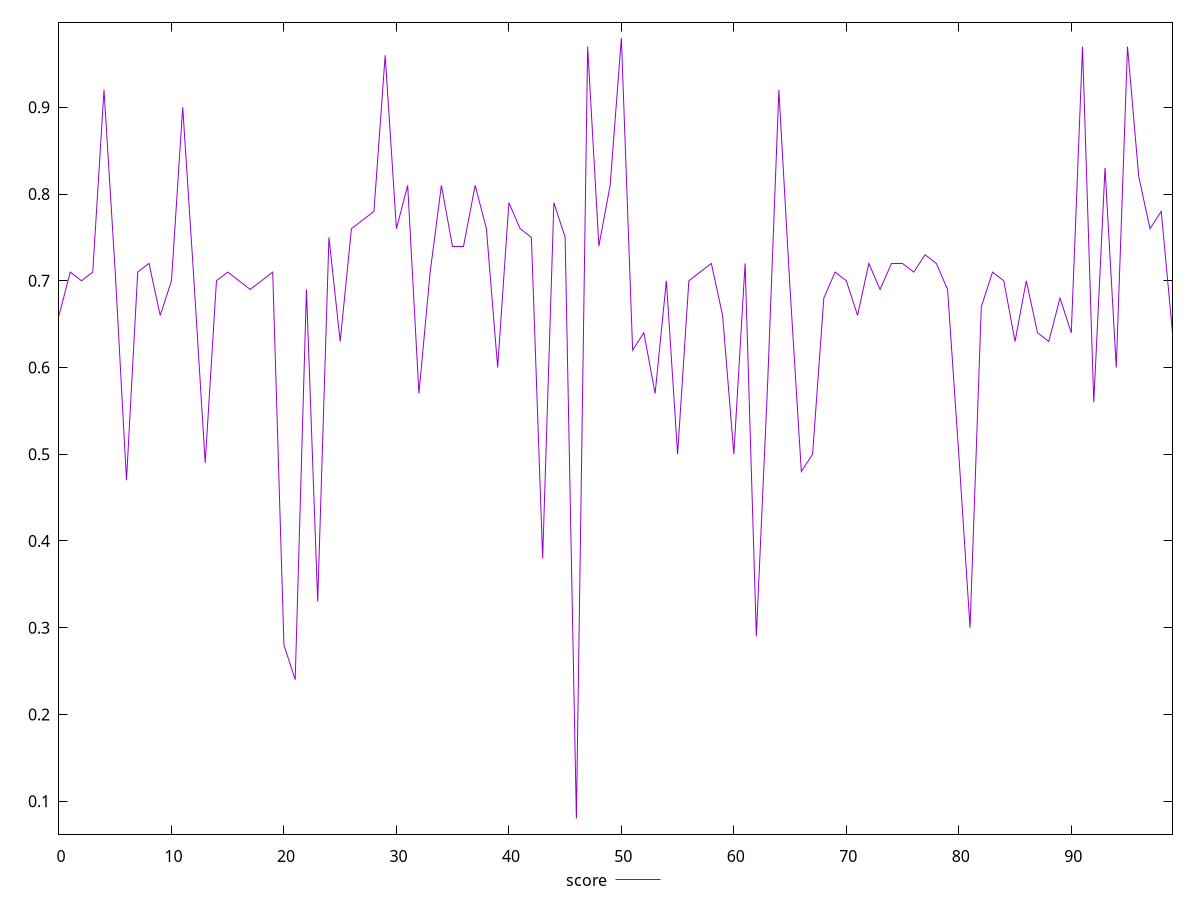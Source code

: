 reset

$score <<EOF
0 0.66
1 0.71
2 0.7
3 0.71
4 0.92
5 0.71
6 0.47
7 0.71
8 0.72
9 0.66
10 0.7
11 0.9
12 0.7
13 0.49
14 0.7
15 0.71
16 0.7
17 0.69
18 0.7
19 0.71
20 0.28
21 0.24
22 0.69
23 0.33
24 0.75
25 0.63
26 0.76
27 0.77
28 0.78
29 0.96
30 0.76
31 0.81
32 0.57
33 0.71
34 0.81
35 0.74
36 0.74
37 0.81
38 0.76
39 0.6
40 0.79
41 0.76
42 0.75
43 0.38
44 0.79
45 0.75
46 0.08
47 0.97
48 0.74
49 0.81
50 0.98
51 0.62
52 0.64
53 0.57
54 0.7
55 0.5
56 0.7
57 0.71
58 0.72
59 0.66
60 0.5
61 0.72
62 0.29
63 0.58
64 0.92
65 0.69
66 0.48
67 0.5
68 0.68
69 0.71
70 0.7
71 0.66
72 0.72
73 0.69
74 0.72
75 0.72
76 0.71
77 0.73
78 0.72
79 0.69
80 0.5
81 0.3
82 0.67
83 0.71
84 0.7
85 0.63
86 0.7
87 0.64
88 0.63
89 0.68
90 0.64
91 0.97
92 0.56
93 0.83
94 0.6
95 0.97
96 0.82
97 0.76
98 0.78
99 0.64
EOF

set key outside below
set xrange [0:99]
set yrange [0.062:0.998]
set trange [0.062:0.998]
set terminal svg size 640, 500 enhanced background rgb 'white'
set output "reprap/first-cpu-idle/samples/pages+cached+noexternal+nomedia/score/values.svg"

plot $score title "score" with line

reset
